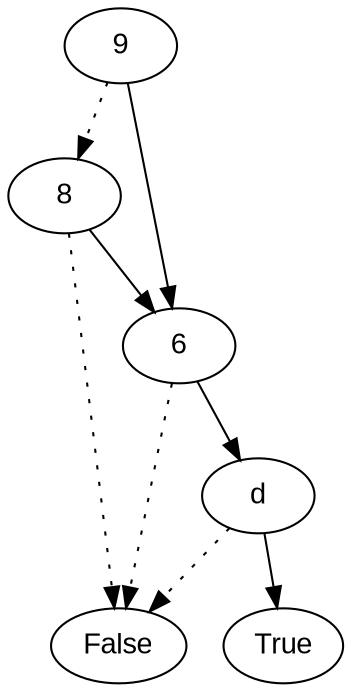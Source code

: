 strict digraph A {
graph [bgcolor=white]
node [fillcolor=white, fontname=Arial]
9 [label="9"]
8 [label="8"]
0 [label="False"]
8 -> 0 [style=dotted]
6 [label="6"]
0 [label="False"]
6 -> 0 [style=dotted]
5 [label="d"]
0 [label="False"]
5 -> 0 [style=dotted]
1 [label="True"]
5 ->1 [style=solid]
6 ->5 [style=solid]
8 ->6 [style=solid]
9 -> 8 [style=dotted]
6 [label="6"]
0 [label="False"]
6 -> 0 [style=dotted]
5 [label="d"]
0 [label="False"]
5 -> 0 [style=dotted]
1 [label="True"]
5 ->1 [style=solid]
6 ->5 [style=solid]
9 ->6 [style=solid]
}
